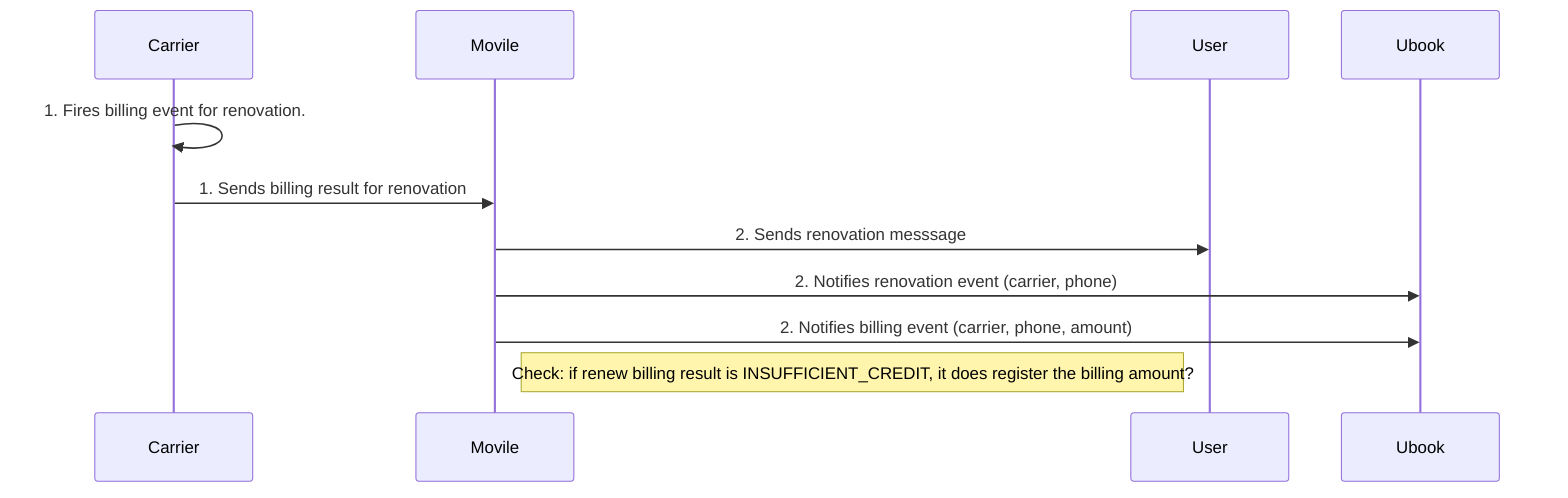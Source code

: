 sequenceDiagram
    Carrier ->> Carrier: 1. Fires billing event for renovation.
    Carrier ->> Movile: 1. Sends billing result for renovation
    Movile ->> User: 2. Sends renovation messsage
    Movile ->> Ubook: 2. Notifies renovation event (carrier, phone)
    Movile ->> Ubook: 2. Notifies billing event (carrier, phone, amount)
    Note right of Movile: Check: if renew billing result is INSUFFICIENT_CREDIT, it does register the billing amount?